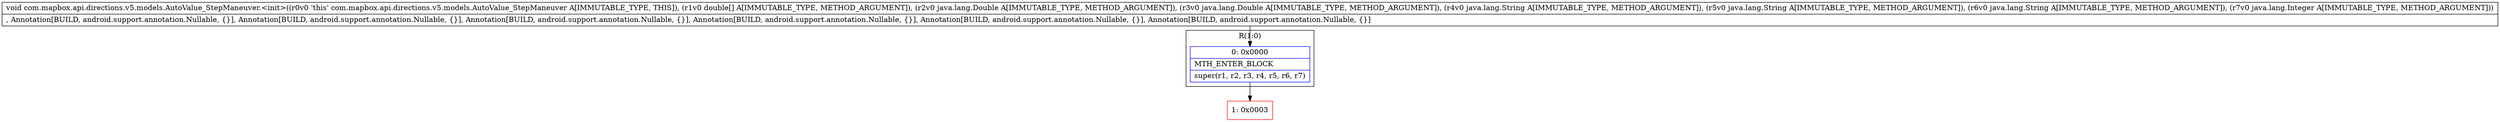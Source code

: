 digraph "CFG forcom.mapbox.api.directions.v5.models.AutoValue_StepManeuver.\<init\>([DLjava\/lang\/Double;Ljava\/lang\/Double;Ljava\/lang\/String;Ljava\/lang\/String;Ljava\/lang\/String;Ljava\/lang\/Integer;)V" {
subgraph cluster_Region_1714979285 {
label = "R(1:0)";
node [shape=record,color=blue];
Node_0 [shape=record,label="{0\:\ 0x0000|MTH_ENTER_BLOCK\l|super(r1, r2, r3, r4, r5, r6, r7)\l}"];
}
Node_1 [shape=record,color=red,label="{1\:\ 0x0003}"];
MethodNode[shape=record,label="{void com.mapbox.api.directions.v5.models.AutoValue_StepManeuver.\<init\>((r0v0 'this' com.mapbox.api.directions.v5.models.AutoValue_StepManeuver A[IMMUTABLE_TYPE, THIS]), (r1v0 double[] A[IMMUTABLE_TYPE, METHOD_ARGUMENT]), (r2v0 java.lang.Double A[IMMUTABLE_TYPE, METHOD_ARGUMENT]), (r3v0 java.lang.Double A[IMMUTABLE_TYPE, METHOD_ARGUMENT]), (r4v0 java.lang.String A[IMMUTABLE_TYPE, METHOD_ARGUMENT]), (r5v0 java.lang.String A[IMMUTABLE_TYPE, METHOD_ARGUMENT]), (r6v0 java.lang.String A[IMMUTABLE_TYPE, METHOD_ARGUMENT]), (r7v0 java.lang.Integer A[IMMUTABLE_TYPE, METHOD_ARGUMENT]))  | , Annotation[BUILD, android.support.annotation.Nullable, \{\}], Annotation[BUILD, android.support.annotation.Nullable, \{\}], Annotation[BUILD, android.support.annotation.Nullable, \{\}], Annotation[BUILD, android.support.annotation.Nullable, \{\}], Annotation[BUILD, android.support.annotation.Nullable, \{\}], Annotation[BUILD, android.support.annotation.Nullable, \{\}]\l}"];
MethodNode -> Node_0;
Node_0 -> Node_1;
}

